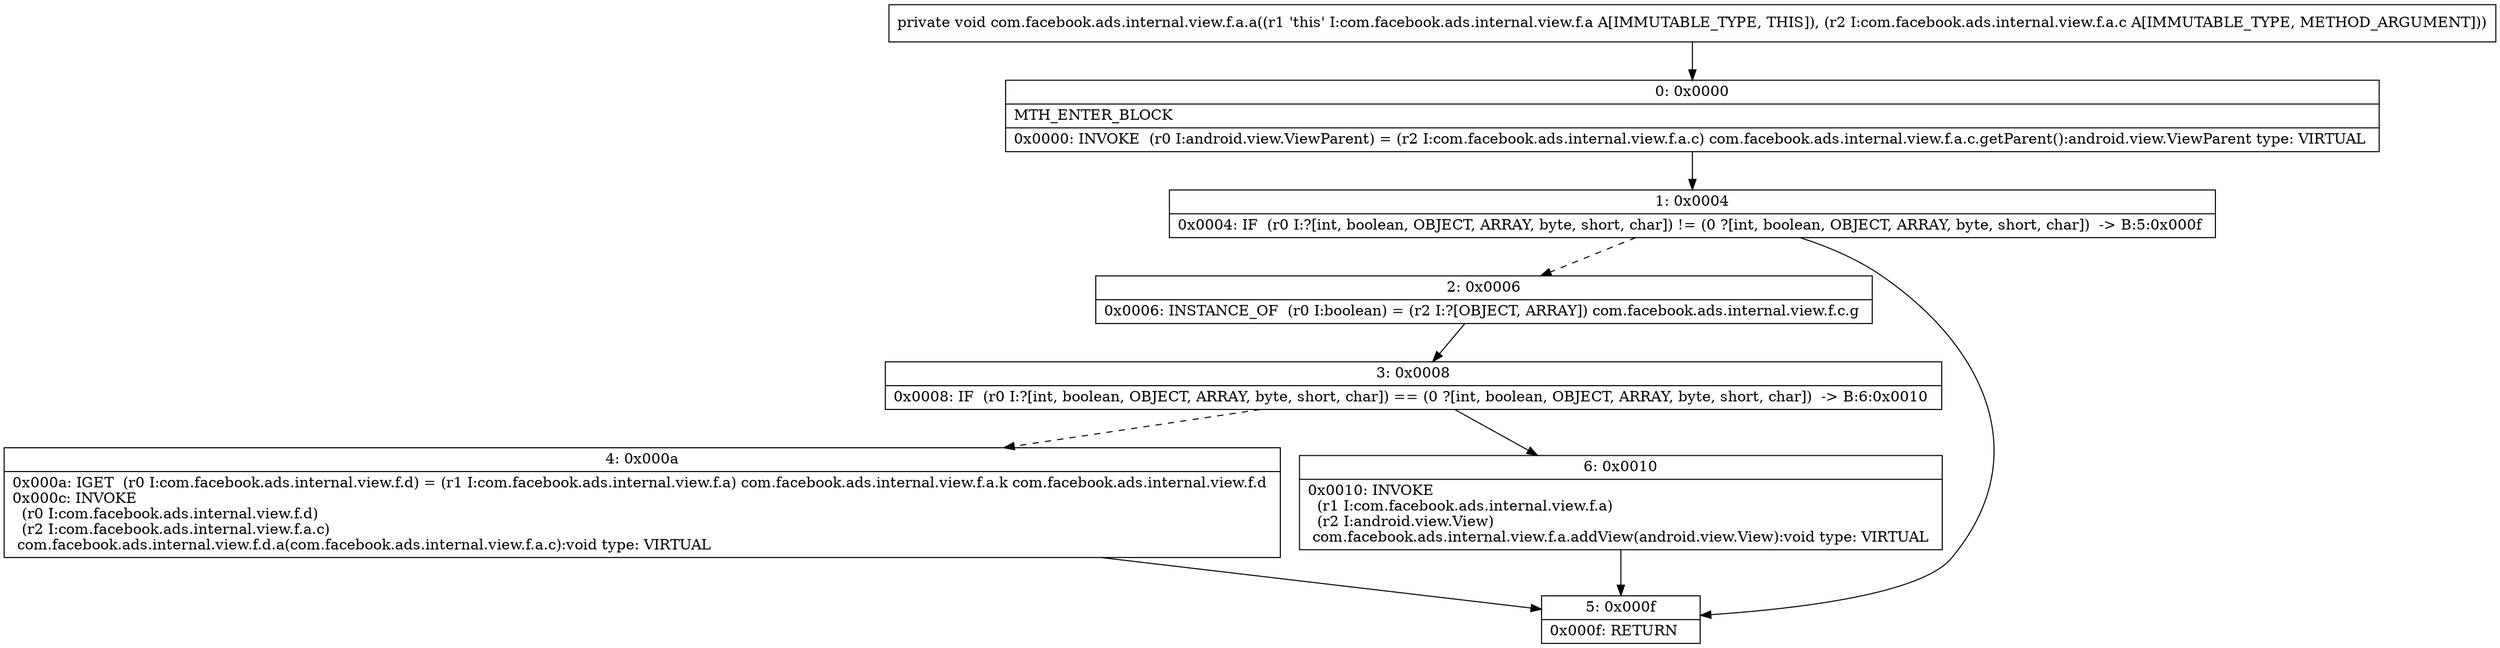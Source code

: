 digraph "CFG forcom.facebook.ads.internal.view.f.a.a(Lcom\/facebook\/ads\/internal\/view\/f\/a\/c;)V" {
Node_0 [shape=record,label="{0\:\ 0x0000|MTH_ENTER_BLOCK\l|0x0000: INVOKE  (r0 I:android.view.ViewParent) = (r2 I:com.facebook.ads.internal.view.f.a.c) com.facebook.ads.internal.view.f.a.c.getParent():android.view.ViewParent type: VIRTUAL \l}"];
Node_1 [shape=record,label="{1\:\ 0x0004|0x0004: IF  (r0 I:?[int, boolean, OBJECT, ARRAY, byte, short, char]) != (0 ?[int, boolean, OBJECT, ARRAY, byte, short, char])  \-\> B:5:0x000f \l}"];
Node_2 [shape=record,label="{2\:\ 0x0006|0x0006: INSTANCE_OF  (r0 I:boolean) = (r2 I:?[OBJECT, ARRAY]) com.facebook.ads.internal.view.f.c.g \l}"];
Node_3 [shape=record,label="{3\:\ 0x0008|0x0008: IF  (r0 I:?[int, boolean, OBJECT, ARRAY, byte, short, char]) == (0 ?[int, boolean, OBJECT, ARRAY, byte, short, char])  \-\> B:6:0x0010 \l}"];
Node_4 [shape=record,label="{4\:\ 0x000a|0x000a: IGET  (r0 I:com.facebook.ads.internal.view.f.d) = (r1 I:com.facebook.ads.internal.view.f.a) com.facebook.ads.internal.view.f.a.k com.facebook.ads.internal.view.f.d \l0x000c: INVOKE  \l  (r0 I:com.facebook.ads.internal.view.f.d)\l  (r2 I:com.facebook.ads.internal.view.f.a.c)\l com.facebook.ads.internal.view.f.d.a(com.facebook.ads.internal.view.f.a.c):void type: VIRTUAL \l}"];
Node_5 [shape=record,label="{5\:\ 0x000f|0x000f: RETURN   \l}"];
Node_6 [shape=record,label="{6\:\ 0x0010|0x0010: INVOKE  \l  (r1 I:com.facebook.ads.internal.view.f.a)\l  (r2 I:android.view.View)\l com.facebook.ads.internal.view.f.a.addView(android.view.View):void type: VIRTUAL \l}"];
MethodNode[shape=record,label="{private void com.facebook.ads.internal.view.f.a.a((r1 'this' I:com.facebook.ads.internal.view.f.a A[IMMUTABLE_TYPE, THIS]), (r2 I:com.facebook.ads.internal.view.f.a.c A[IMMUTABLE_TYPE, METHOD_ARGUMENT])) }"];
MethodNode -> Node_0;
Node_0 -> Node_1;
Node_1 -> Node_2[style=dashed];
Node_1 -> Node_5;
Node_2 -> Node_3;
Node_3 -> Node_4[style=dashed];
Node_3 -> Node_6;
Node_4 -> Node_5;
Node_6 -> Node_5;
}


